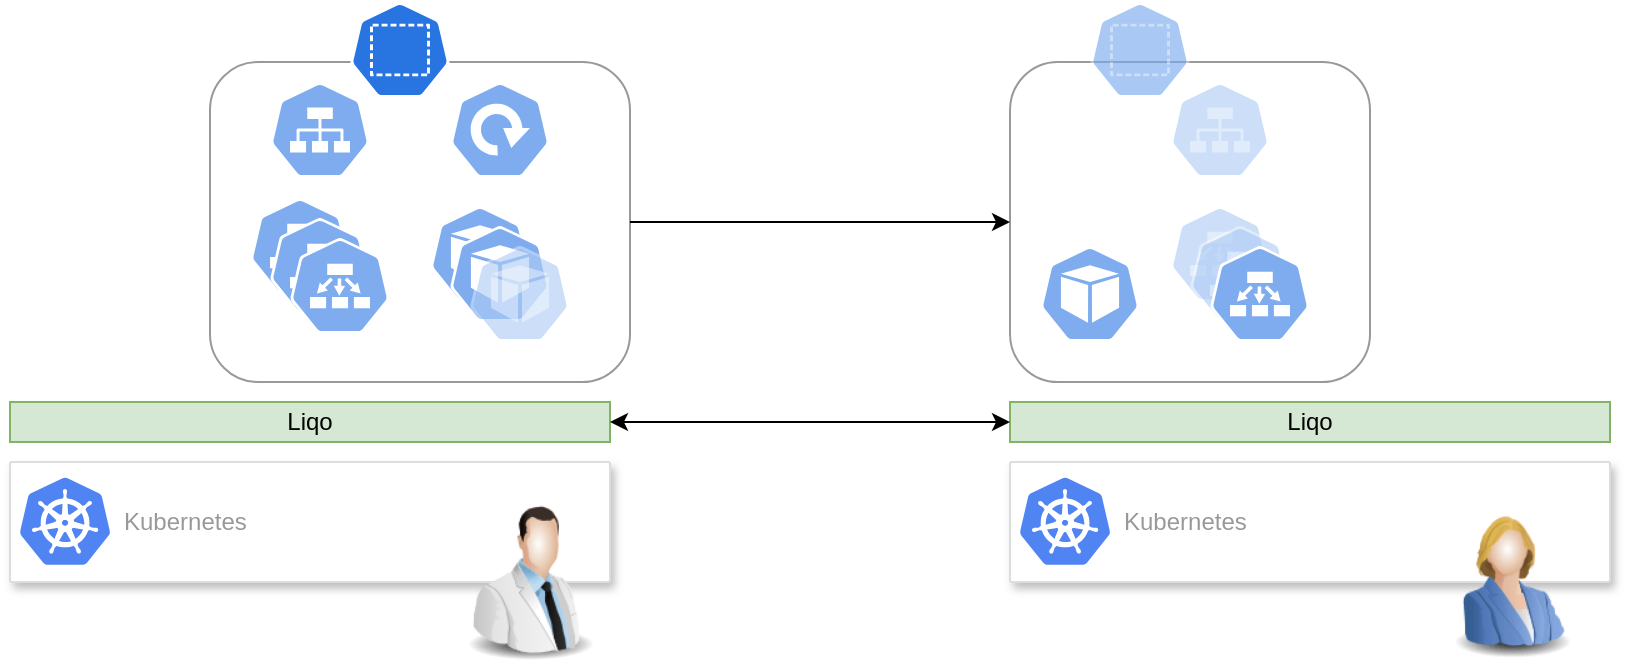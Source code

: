 <mxfile version="13.6.2" type="device"><diagram id="Ui5vcem1Mp0R_-yhkmx1" name="Page-1"><mxGraphModel dx="2272" dy="1943" grid="1" gridSize="10" guides="1" tooltips="1" connect="1" arrows="1" fold="1" page="1" pageScale="1" pageWidth="850" pageHeight="1100" math="0" shadow="0"><root><mxCell id="0"/><mxCell id="1" parent="0"/><mxCell id="X8yKeHgzJeCj145mTq0r-1" value="" style="strokeColor=#dddddd;shadow=1;strokeWidth=1;rounded=1;absoluteArcSize=1;arcSize=2;" vertex="1" parent="1"><mxGeometry x="-160" y="-230" width="300" height="60" as="geometry"/></mxCell><mxCell id="X8yKeHgzJeCj145mTq0r-2" value="Kubernetes" style="dashed=0;connectable=0;html=1;fillColor=#5184F3;strokeColor=none;shape=mxgraph.gcp2.kubernetes_logo;part=1;labelPosition=right;verticalLabelPosition=middle;align=left;verticalAlign=middle;spacingLeft=5;fontColor=#999999;fontSize=12;" vertex="1" parent="X8yKeHgzJeCj145mTq0r-1"><mxGeometry width="45" height="43.65" relative="1" as="geometry"><mxPoint x="5" y="7.675" as="offset"/></mxGeometry></mxCell><mxCell id="X8yKeHgzJeCj145mTq0r-3" value="" style="strokeColor=#dddddd;shadow=1;strokeWidth=1;rounded=1;absoluteArcSize=1;arcSize=2;" vertex="1" parent="1"><mxGeometry x="340" y="-230" width="300" height="60" as="geometry"/></mxCell><mxCell id="X8yKeHgzJeCj145mTq0r-4" value="Kubernetes" style="dashed=0;connectable=0;html=1;fillColor=#5184F3;strokeColor=none;shape=mxgraph.gcp2.kubernetes_logo;part=1;labelPosition=right;verticalLabelPosition=middle;align=left;verticalAlign=middle;spacingLeft=5;fontColor=#999999;fontSize=12;" vertex="1" parent="X8yKeHgzJeCj145mTq0r-3"><mxGeometry width="45" height="43.65" relative="1" as="geometry"><mxPoint x="5" y="7.675" as="offset"/></mxGeometry></mxCell><mxCell id="X8yKeHgzJeCj145mTq0r-5" value="Liqo" style="rounded=0;whiteSpace=wrap;html=1;fillColor=#d5e8d4;strokeColor=#82b366;" vertex="1" parent="1"><mxGeometry x="-160" y="-260" width="300" height="20" as="geometry"/></mxCell><mxCell id="X8yKeHgzJeCj145mTq0r-6" value="Liqo" style="rounded=0;whiteSpace=wrap;html=1;fillColor=#d5e8d4;strokeColor=#82b366;" vertex="1" parent="1"><mxGeometry x="340" y="-260" width="300" height="20" as="geometry"/></mxCell><mxCell id="X8yKeHgzJeCj145mTq0r-7" value="" style="endArrow=classic;startArrow=classic;html=1;exitX=1;exitY=0.5;exitDx=0;exitDy=0;entryX=0;entryY=0.5;entryDx=0;entryDy=0;" edge="1" parent="1" source="X8yKeHgzJeCj145mTq0r-5" target="X8yKeHgzJeCj145mTq0r-6"><mxGeometry width="50" height="50" relative="1" as="geometry"><mxPoint x="400" y="-30" as="sourcePoint"/><mxPoint x="450" y="-80" as="targetPoint"/></mxGeometry></mxCell><mxCell id="X8yKeHgzJeCj145mTq0r-8" value="" style="image;html=1;image=img/lib/clip_art/people/Scientist_Man_128x128.png" vertex="1" parent="1"><mxGeometry x="60" y="-210" width="80" height="80" as="geometry"/></mxCell><mxCell id="X8yKeHgzJeCj145mTq0r-9" value="" style="image;html=1;image=img/lib/clip_art/people/Suit_Woman_Blue_128x128.png" vertex="1" parent="1"><mxGeometry x="550" y="-213" width="80" height="83" as="geometry"/></mxCell><mxCell id="X8yKeHgzJeCj145mTq0r-10" value="" style="html=1;dashed=0;whitespace=wrap;fillColor=#2875E2;strokeColor=#ffffff;points=[[0.005,0.63,0],[0.1,0.2,0],[0.9,0.2,0],[0.5,0,0],[0.995,0.63,0],[0.72,0.99,0],[0.5,1,0],[0.28,0.99,0]];shape=mxgraph.kubernetes.icon;prIcon=ep" vertex="1" parent="1"><mxGeometry x="-40" y="-362" width="50" height="48" as="geometry"/></mxCell><mxCell id="X8yKeHgzJeCj145mTq0r-11" value="" style="html=1;dashed=0;whitespace=wrap;fillColor=#2875E2;strokeColor=#ffffff;points=[[0.005,0.63,0],[0.1,0.2,0],[0.9,0.2,0],[0.5,0,0],[0.995,0.63,0],[0.72,0.99,0],[0.5,1,0],[0.28,0.99,0]];shape=mxgraph.kubernetes.icon;prIcon=deploy" vertex="1" parent="1"><mxGeometry x="60" y="-420" width="50" height="48" as="geometry"/></mxCell><mxCell id="X8yKeHgzJeCj145mTq0r-12" value="" style="html=1;dashed=0;whitespace=wrap;fillColor=#2875E2;strokeColor=#ffffff;points=[[0.005,0.63,0],[0.1,0.2,0],[0.9,0.2,0],[0.5,0,0],[0.995,0.63,0],[0.72,0.99,0],[0.5,1,0],[0.28,0.99,0]];shape=mxgraph.kubernetes.icon;prIcon=pod" vertex="1" parent="1"><mxGeometry x="260" y="-406" height="76" as="geometry"/></mxCell><mxCell id="X8yKeHgzJeCj145mTq0r-13" value="" style="html=1;dashed=0;whitespace=wrap;fillColor=#2875E2;strokeColor=#ffffff;points=[[0.005,0.63,0],[0.1,0.2,0],[0.9,0.2,0],[0.5,0,0],[0.995,0.63,0],[0.72,0.99,0],[0.5,1,0],[0.28,0.99,0]];shape=mxgraph.kubernetes.icon;prIcon=svc" vertex="1" parent="1"><mxGeometry x="-30" y="-420" width="50" height="48" as="geometry"/></mxCell><mxCell id="X8yKeHgzJeCj145mTq0r-14" value="" style="html=1;dashed=0;whitespace=wrap;fillColor=#2875E2;strokeColor=#ffffff;points=[[0.005,0.63,0],[0.1,0.2,0],[0.9,0.2,0],[0.5,0,0],[0.995,0.63,0],[0.72,0.99,0],[0.5,1,0],[0.28,0.99,0]];shape=mxgraph.kubernetes.icon;prIcon=pod" vertex="1" parent="1"><mxGeometry x="50" y="-358" width="50" height="48" as="geometry"/></mxCell><mxCell id="X8yKeHgzJeCj145mTq0r-15" value="" style="html=1;dashed=0;whitespace=wrap;fillColor=#2875E2;strokeColor=#ffffff;points=[[0.005,0.63,0],[0.1,0.2,0],[0.9,0.2,0],[0.5,0,0],[0.995,0.63,0],[0.72,0.99,0],[0.5,1,0],[0.28,0.99,0]];shape=mxgraph.kubernetes.icon;prIcon=pod" vertex="1" parent="1"><mxGeometry x="60" y="-348" width="50" height="48" as="geometry"/></mxCell><mxCell id="X8yKeHgzJeCj145mTq0r-16" value="" style="html=1;dashed=0;whitespace=wrap;fillColor=#2875E2;strokeColor=#ffffff;points=[[0.005,0.63,0],[0.1,0.2,0],[0.9,0.2,0],[0.5,0,0],[0.995,0.63,0],[0.72,0.99,0],[0.5,1,0],[0.28,0.99,0]];shape=mxgraph.kubernetes.icon;prIcon=pod;opacity=40;" vertex="1" parent="1"><mxGeometry x="70" y="-338" width="50" height="48" as="geometry"/></mxCell><mxCell id="X8yKeHgzJeCj145mTq0r-17" value="" style="html=1;dashed=0;whitespace=wrap;fillColor=#2875E2;strokeColor=#ffffff;points=[[0.005,0.63,0],[0.1,0.2,0],[0.9,0.2,0],[0.5,0,0],[0.995,0.63,0],[0.72,0.99,0],[0.5,1,0],[0.28,0.99,0]];shape=mxgraph.kubernetes.icon;prIcon=ep" vertex="1" parent="1"><mxGeometry x="-30" y="-352" width="50" height="48" as="geometry"/></mxCell><mxCell id="X8yKeHgzJeCj145mTq0r-18" value="" style="html=1;dashed=0;whitespace=wrap;fillColor=#2875E2;strokeColor=#ffffff;points=[[0.005,0.63,0],[0.1,0.2,0],[0.9,0.2,0],[0.5,0,0],[0.995,0.63,0],[0.72,0.99,0],[0.5,1,0],[0.28,0.99,0]];shape=mxgraph.kubernetes.icon;prIcon=ep" vertex="1" parent="1"><mxGeometry x="-20" y="-342" width="50" height="48" as="geometry"/></mxCell><mxCell id="X8yKeHgzJeCj145mTq0r-19" value="" style="html=1;dashed=0;whitespace=wrap;fillColor=#2875E2;strokeColor=#ffffff;points=[[0.005,0.63,0],[0.1,0.2,0],[0.9,0.2,0],[0.5,0,0],[0.995,0.63,0],[0.72,0.99,0],[0.5,1,0],[0.28,0.99,0]];shape=mxgraph.kubernetes.icon;prIcon=pod" vertex="1" parent="1"><mxGeometry x="355" y="-338" width="50" height="48" as="geometry"/></mxCell><mxCell id="X8yKeHgzJeCj145mTq0r-20" value="" style="html=1;dashed=0;whitespace=wrap;fillColor=#2875E2;strokeColor=#ffffff;points=[[0.005,0.63,0],[0.1,0.2,0],[0.9,0.2,0],[0.5,0,0],[0.995,0.63,0],[0.72,0.99,0],[0.5,1,0],[0.28,0.99,0]];shape=mxgraph.kubernetes.icon;prIcon=ep;opacity=40;" vertex="1" parent="1"><mxGeometry x="420" y="-358" width="50" height="48" as="geometry"/></mxCell><mxCell id="X8yKeHgzJeCj145mTq0r-21" value="" style="html=1;dashed=0;whitespace=wrap;fillColor=#2875E2;strokeColor=#ffffff;points=[[0.005,0.63,0],[0.1,0.2,0],[0.9,0.2,0],[0.5,0,0],[0.995,0.63,0],[0.72,0.99,0],[0.5,1,0],[0.28,0.99,0]];shape=mxgraph.kubernetes.icon;prIcon=svc;opacity=40;" vertex="1" parent="1"><mxGeometry x="420" y="-420" width="50" height="48" as="geometry"/></mxCell><mxCell id="X8yKeHgzJeCj145mTq0r-22" value="" style="html=1;dashed=0;whitespace=wrap;fillColor=#2875E2;strokeColor=#ffffff;points=[[0.005,0.63,0],[0.1,0.2,0],[0.9,0.2,0],[0.5,0,0],[0.995,0.63,0],[0.72,0.99,0],[0.5,1,0],[0.28,0.99,0]];shape=mxgraph.kubernetes.icon;prIcon=ep;opacity=40;" vertex="1" parent="1"><mxGeometry x="430" y="-348" width="50" height="48" as="geometry"/></mxCell><mxCell id="X8yKeHgzJeCj145mTq0r-23" value="" style="html=1;dashed=0;whitespace=wrap;fillColor=#2875E2;strokeColor=#ffffff;points=[[0.005,0.63,0],[0.1,0.2,0],[0.9,0.2,0],[0.5,0,0],[0.995,0.63,0],[0.72,0.99,0],[0.5,1,0],[0.28,0.99,0]];shape=mxgraph.kubernetes.icon;prIcon=ep" vertex="1" parent="1"><mxGeometry x="440" y="-338" width="50" height="48" as="geometry"/></mxCell><mxCell id="X8yKeHgzJeCj145mTq0r-24" value="" style="rounded=1;whiteSpace=wrap;html=1;strokeColor=#000000;fillColor=#ffffff;opacity=40;" vertex="1" parent="1"><mxGeometry x="-60" y="-430" width="210" height="160" as="geometry"/></mxCell><mxCell id="X8yKeHgzJeCj145mTq0r-25" value="" style="rounded=1;whiteSpace=wrap;html=1;strokeColor=#000000;fillColor=#ffffff;opacity=40;" vertex="1" parent="1"><mxGeometry x="340" y="-430" width="180" height="160" as="geometry"/></mxCell><mxCell id="X8yKeHgzJeCj145mTq0r-26" value="" style="endArrow=classic;html=1;entryX=0;entryY=0.5;entryDx=0;entryDy=0;exitX=1;exitY=0.5;exitDx=0;exitDy=0;" edge="1" parent="1" source="X8yKeHgzJeCj145mTq0r-24" target="X8yKeHgzJeCj145mTq0r-25"><mxGeometry width="50" height="50" relative="1" as="geometry"><mxPoint x="400" y="-60" as="sourcePoint"/><mxPoint x="450" y="-110" as="targetPoint"/></mxGeometry></mxCell><mxCell id="X8yKeHgzJeCj145mTq0r-27" value="" style="html=1;dashed=0;whitespace=wrap;fillColor=#2875E2;strokeColor=#ffffff;points=[[0.005,0.63,0],[0.1,0.2,0],[0.9,0.2,0],[0.5,0,0],[0.995,0.63,0],[0.72,0.99,0],[0.5,1,0],[0.28,0.99,0]];shape=mxgraph.kubernetes.icon;prIcon=ns;" vertex="1" parent="1"><mxGeometry x="10" y="-460" width="50" height="48" as="geometry"/></mxCell><mxCell id="X8yKeHgzJeCj145mTq0r-28" value="" style="html=1;dashed=0;whitespace=wrap;fillColor=#2875E2;strokeColor=#ffffff;points=[[0.005,0.63,0],[0.1,0.2,0],[0.9,0.2,0],[0.5,0,0],[0.995,0.63,0],[0.72,0.99,0],[0.5,1,0],[0.28,0.99,0]];shape=mxgraph.kubernetes.icon;prIcon=ns;opacity=40;" vertex="1" parent="1"><mxGeometry x="380" y="-460" width="50" height="48" as="geometry"/></mxCell></root></mxGraphModel></diagram></mxfile>